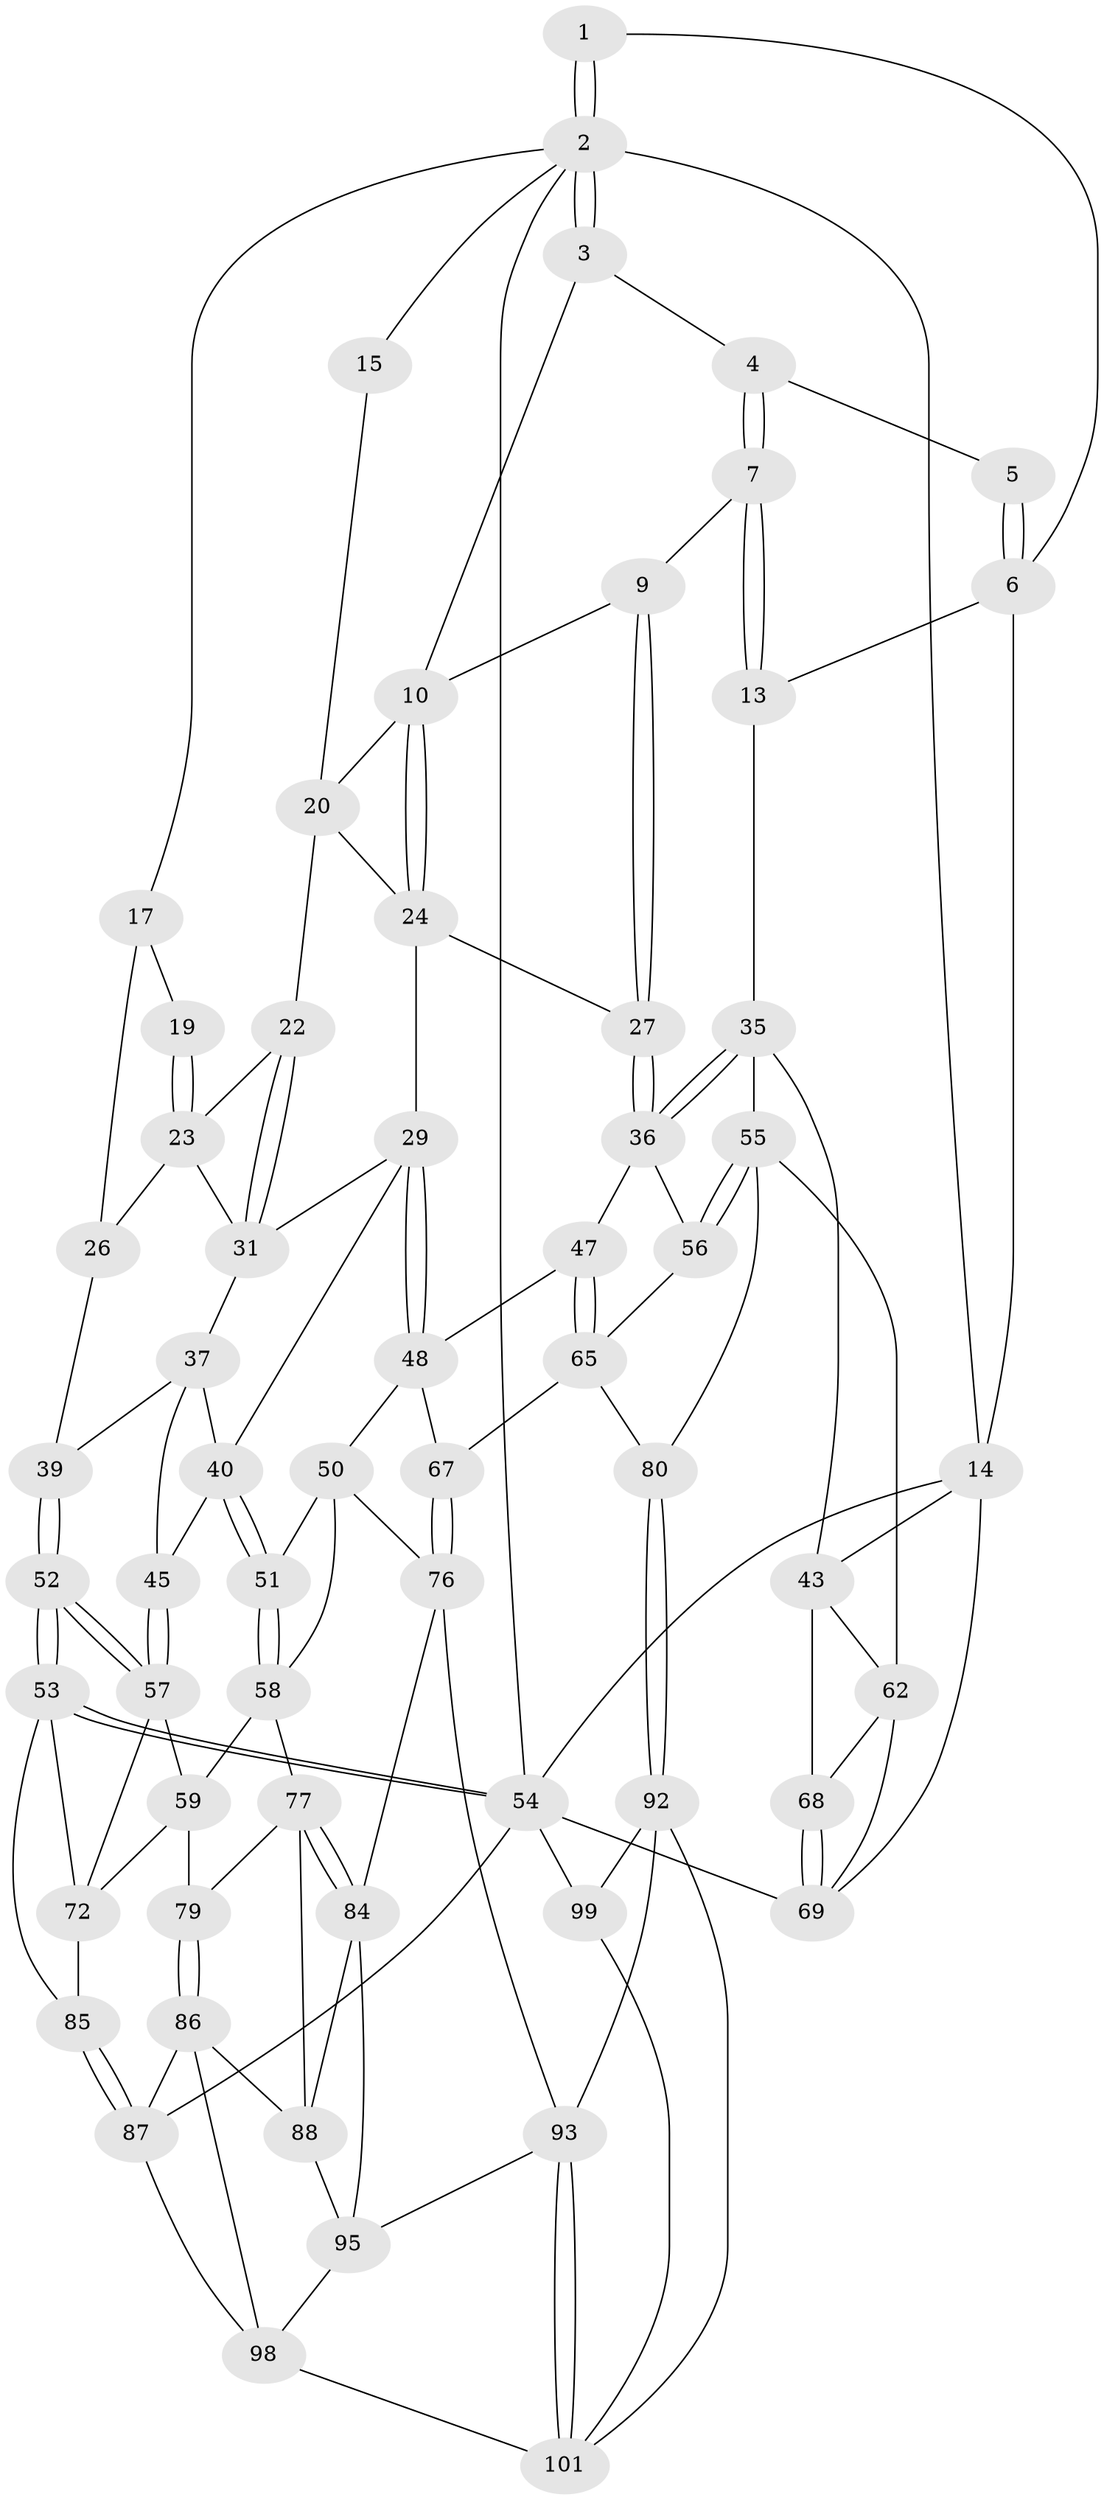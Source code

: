// original degree distribution, {3: 0.038834951456310676, 6: 0.1941747572815534, 5: 0.5825242718446602, 4: 0.18446601941747573}
// Generated by graph-tools (version 1.1) at 2025/42/03/06/25 10:42:32]
// undirected, 62 vertices, 140 edges
graph export_dot {
graph [start="1"]
  node [color=gray90,style=filled];
  1 [pos="+0.971322552321727+0.04226530230419068"];
  2 [pos="+1+0",super="+16"];
  3 [pos="+0.7830254183153129+0"];
  4 [pos="+0.8784982635452138+0.02361416094676767"];
  5 [pos="+0.9108249786102289+0.03554061721252538"];
  6 [pos="+0.9929207107841935+0.11468533036684928",super="+12"];
  7 [pos="+0.8759918146843063+0.057806601737323965",super="+8"];
  9 [pos="+0.6942169955028504+0.15361127704697314"];
  10 [pos="+0.6090590464452009+0.023962624722719067",super="+11"];
  13 [pos="+1+0.2467167358139731",super="+34"];
  14 [pos="+1+0.28636514215581327",super="+42"];
  15 [pos="+0.3766867085291484+0"];
  17 [pos="+0+0.01850750241146157",super="+18"];
  19 [pos="+0.3147403244514791+0"];
  20 [pos="+0.40380277840755424+0",super="+21"];
  22 [pos="+0.35869870873773635+0.24696951001320366"];
  23 [pos="+0.26658235835403277+0.16853315539985214",super="+25"];
  24 [pos="+0.5034753281974618+0.24304007183591747",super="+28"];
  26 [pos="+0.177707626520154+0.22947604380977038",super="+32"];
  27 [pos="+0.5743401371315604+0.34985039256881667"];
  29 [pos="+0.47098263447277355+0.37735876271921226",super="+30"];
  31 [pos="+0.35332889312833027+0.2717407311887268",super="+33"];
  35 [pos="+0.7639158336550614+0.4280369542739227",super="+44"];
  36 [pos="+0.6869804498488092+0.4323313166497301",super="+46"];
  37 [pos="+0.18269161489835112+0.31216986410407094",super="+38"];
  39 [pos="+0+0.33987662708198546"];
  40 [pos="+0.34678269481293117+0.4707918554219028",super="+41"];
  43 [pos="+0.8008977772530873+0.47474102044739797",super="+61"];
  45 [pos="+0.13497033247013526+0.5064878020162663"];
  47 [pos="+0.5833743164509604+0.5389338936380947"];
  48 [pos="+0.5384111328657142+0.5355019556160722",super="+49"];
  50 [pos="+0.4293644453932973+0.5586655185224152",super="+70"];
  51 [pos="+0.34750894112982506+0.49442724886093736"];
  52 [pos="+0+0.4027978620093561"];
  53 [pos="+0+0.6583130160585285",super="+73"];
  54 [pos="+0+1",super="+81"];
  55 [pos="+0.7310253025310619+0.6422546420982647",super="+64"];
  56 [pos="+0.6727960601708219+0.6259862131543197"];
  57 [pos="+0.12916812958984+0.5148739456338465",super="+60"];
  58 [pos="+0.2891655429383685+0.5884566938968064",super="+71"];
  59 [pos="+0.26805475092110576+0.5932844278591914",super="+74"];
  62 [pos="+0.8597493724167353+0.6751861348930119",super="+63"];
  65 [pos="+0.6178116000490811+0.6316483301435055",super="+66"];
  67 [pos="+0.5006597246171866+0.7193393175736993"];
  68 [pos="+0.9579589761010004+0.5765379835047899"];
  69 [pos="+1+0.5650106227286601",super="+82"];
  72 [pos="+0.13479971836242524+0.5689321331406629",super="+75"];
  76 [pos="+0.4911810434105975+0.7268777102405447",super="+83"];
  77 [pos="+0.30944706973469543+0.7231833731002179",super="+78"];
  79 [pos="+0.20795290723900745+0.751839154858662"];
  80 [pos="+0.6826117802890422+0.8054018491913651"];
  84 [pos="+0.4511986088572285+0.7608101752381504",super="+91"];
  85 [pos="+0.020164014902901543+0.7214019418031038"];
  86 [pos="+0.15443840106900616+0.8085370288947398",super="+90"];
  87 [pos="+0.10497435966420313+0.8119415464917628",super="+97"];
  88 [pos="+0.2896447110776379+0.7880402225000063",super="+89"];
  92 [pos="+0.6772623823799337+0.8174466456670555",super="+100"];
  93 [pos="+0.5799164147803757+0.887148445780331",super="+94"];
  95 [pos="+0.43924579048794554+0.947439095991733",super="+96"];
  98 [pos="+0.21705240868312584+1",super="+103"];
  99 [pos="+0.7880080337100503+1"];
  101 [pos="+0.5749644782831143+0.9203864139581232",super="+102"];
  1 -- 2;
  1 -- 2;
  1 -- 6;
  2 -- 3;
  2 -- 3;
  2 -- 14;
  2 -- 17;
  2 -- 54;
  2 -- 15;
  3 -- 4;
  3 -- 10;
  4 -- 5;
  4 -- 7;
  4 -- 7;
  5 -- 6;
  5 -- 6;
  6 -- 13;
  6 -- 14;
  7 -- 13 [weight=2];
  7 -- 13;
  7 -- 9;
  9 -- 10;
  9 -- 27;
  9 -- 27;
  10 -- 24;
  10 -- 24;
  10 -- 20;
  13 -- 35;
  14 -- 54;
  14 -- 43;
  14 -- 69;
  15 -- 20;
  17 -- 26 [weight=2];
  17 -- 19;
  19 -- 23;
  19 -- 23;
  20 -- 24;
  20 -- 22;
  22 -- 23;
  22 -- 31;
  22 -- 31;
  23 -- 26;
  23 -- 31;
  24 -- 27;
  24 -- 29;
  26 -- 39;
  27 -- 36;
  27 -- 36;
  29 -- 48;
  29 -- 48;
  29 -- 40;
  29 -- 31;
  31 -- 37;
  35 -- 36;
  35 -- 36;
  35 -- 43;
  35 -- 55;
  36 -- 56;
  36 -- 47;
  37 -- 45;
  37 -- 39;
  37 -- 40;
  39 -- 52;
  39 -- 52;
  40 -- 51;
  40 -- 51;
  40 -- 45;
  43 -- 68;
  43 -- 62;
  45 -- 57;
  45 -- 57;
  47 -- 48;
  47 -- 65;
  47 -- 65;
  48 -- 50;
  48 -- 67;
  50 -- 51;
  50 -- 76;
  50 -- 58;
  51 -- 58;
  51 -- 58;
  52 -- 53;
  52 -- 53;
  52 -- 57;
  52 -- 57;
  53 -- 54;
  53 -- 54;
  53 -- 72;
  53 -- 85;
  54 -- 87;
  54 -- 99;
  54 -- 69;
  55 -- 56;
  55 -- 56;
  55 -- 80;
  55 -- 62;
  56 -- 65;
  57 -- 72;
  57 -- 59;
  58 -- 59;
  58 -- 77;
  59 -- 72;
  59 -- 79;
  62 -- 68;
  62 -- 69;
  65 -- 80;
  65 -- 67;
  67 -- 76;
  67 -- 76;
  68 -- 69;
  68 -- 69;
  72 -- 85;
  76 -- 84;
  76 -- 93;
  77 -- 84;
  77 -- 84;
  77 -- 88;
  77 -- 79;
  79 -- 86;
  79 -- 86;
  80 -- 92;
  80 -- 92;
  84 -- 88;
  84 -- 95;
  85 -- 87;
  85 -- 87;
  86 -- 87;
  86 -- 98;
  86 -- 88;
  87 -- 98;
  88 -- 95;
  92 -- 93;
  92 -- 99;
  92 -- 101;
  93 -- 101;
  93 -- 101;
  93 -- 95;
  95 -- 98;
  98 -- 101;
  99 -- 101;
}
